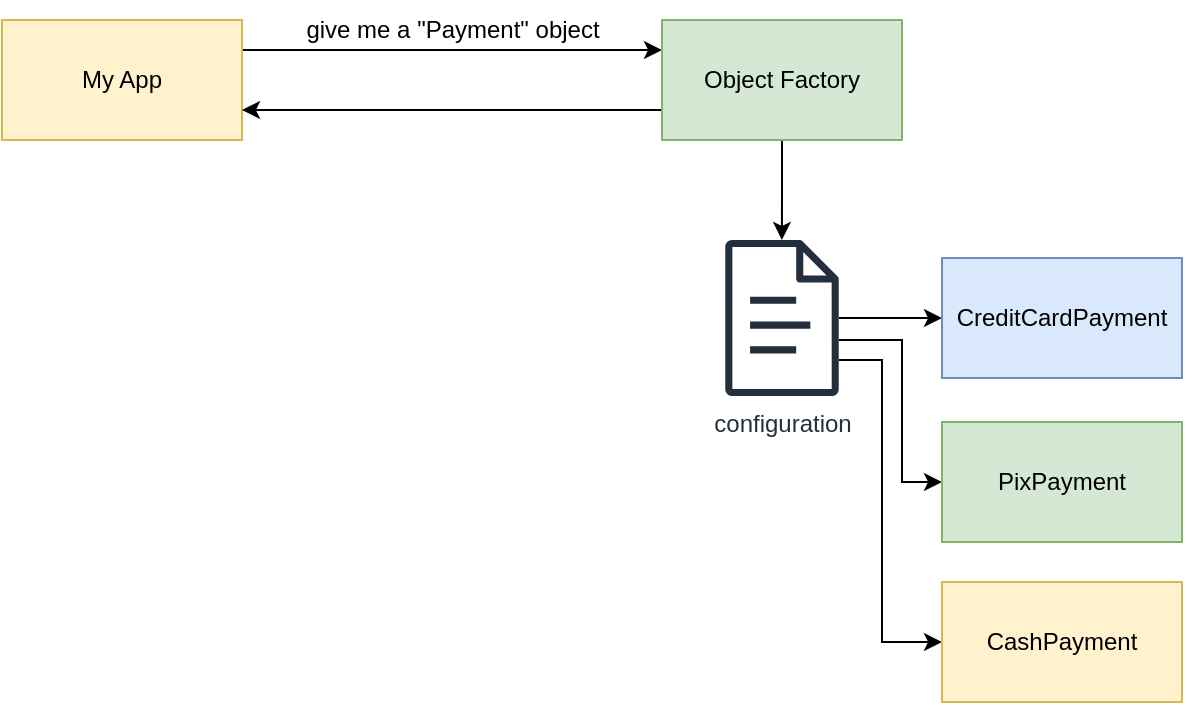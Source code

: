 <mxfile version="24.2.5" type="device">
  <diagram name="Page-1" id="dQeiNejjAbZQLN7YZDwO">
    <mxGraphModel dx="523" dy="570" grid="1" gridSize="10" guides="1" tooltips="1" connect="1" arrows="1" fold="1" page="1" pageScale="1" pageWidth="850" pageHeight="1100" math="0" shadow="0">
      <root>
        <mxCell id="0" />
        <mxCell id="1" parent="0" />
        <mxCell id="pZK1ddqQYXmrN1PJfE1U-3" style="edgeStyle=orthogonalEdgeStyle;rounded=0;orthogonalLoop=1;jettySize=auto;html=1;exitX=1;exitY=0.25;exitDx=0;exitDy=0;entryX=0;entryY=0.25;entryDx=0;entryDy=0;" edge="1" parent="1" source="pZK1ddqQYXmrN1PJfE1U-1" target="pZK1ddqQYXmrN1PJfE1U-2">
          <mxGeometry relative="1" as="geometry" />
        </mxCell>
        <mxCell id="pZK1ddqQYXmrN1PJfE1U-1" value="My App" style="rounded=0;whiteSpace=wrap;html=1;fillColor=#fff2cc;strokeColor=#d6b656;" vertex="1" parent="1">
          <mxGeometry x="190" y="380" width="120" height="60" as="geometry" />
        </mxCell>
        <mxCell id="pZK1ddqQYXmrN1PJfE1U-4" style="edgeStyle=orthogonalEdgeStyle;rounded=0;orthogonalLoop=1;jettySize=auto;html=1;exitX=0;exitY=0.75;exitDx=0;exitDy=0;entryX=1;entryY=0.75;entryDx=0;entryDy=0;" edge="1" parent="1" source="pZK1ddqQYXmrN1PJfE1U-2" target="pZK1ddqQYXmrN1PJfE1U-1">
          <mxGeometry relative="1" as="geometry" />
        </mxCell>
        <mxCell id="pZK1ddqQYXmrN1PJfE1U-7" style="edgeStyle=orthogonalEdgeStyle;rounded=0;orthogonalLoop=1;jettySize=auto;html=1;" edge="1" parent="1" source="pZK1ddqQYXmrN1PJfE1U-2" target="pZK1ddqQYXmrN1PJfE1U-6">
          <mxGeometry relative="1" as="geometry" />
        </mxCell>
        <mxCell id="pZK1ddqQYXmrN1PJfE1U-2" value="Object Factory" style="rounded=0;whiteSpace=wrap;html=1;fillColor=#d5e8d4;strokeColor=#82b366;" vertex="1" parent="1">
          <mxGeometry x="520" y="380" width="120" height="60" as="geometry" />
        </mxCell>
        <mxCell id="pZK1ddqQYXmrN1PJfE1U-5" value="give me a &quot;Payment&quot; object" style="text;html=1;align=center;verticalAlign=middle;resizable=0;points=[];autosize=1;strokeColor=none;fillColor=none;" vertex="1" parent="1">
          <mxGeometry x="330" y="370" width="170" height="30" as="geometry" />
        </mxCell>
        <mxCell id="pZK1ddqQYXmrN1PJfE1U-19" style="edgeStyle=orthogonalEdgeStyle;rounded=0;orthogonalLoop=1;jettySize=auto;html=1;" edge="1" parent="1" source="pZK1ddqQYXmrN1PJfE1U-6" target="pZK1ddqQYXmrN1PJfE1U-9">
          <mxGeometry relative="1" as="geometry" />
        </mxCell>
        <mxCell id="pZK1ddqQYXmrN1PJfE1U-20" style="edgeStyle=orthogonalEdgeStyle;rounded=0;orthogonalLoop=1;jettySize=auto;html=1;entryX=0;entryY=0.5;entryDx=0;entryDy=0;" edge="1" parent="1" source="pZK1ddqQYXmrN1PJfE1U-6" target="pZK1ddqQYXmrN1PJfE1U-8">
          <mxGeometry relative="1" as="geometry">
            <Array as="points">
              <mxPoint x="640" y="540" />
              <mxPoint x="640" y="611" />
            </Array>
          </mxGeometry>
        </mxCell>
        <mxCell id="pZK1ddqQYXmrN1PJfE1U-21" style="edgeStyle=orthogonalEdgeStyle;rounded=0;orthogonalLoop=1;jettySize=auto;html=1;entryX=0;entryY=0.5;entryDx=0;entryDy=0;" edge="1" parent="1" source="pZK1ddqQYXmrN1PJfE1U-6" target="pZK1ddqQYXmrN1PJfE1U-10">
          <mxGeometry relative="1" as="geometry">
            <Array as="points">
              <mxPoint x="630" y="550" />
              <mxPoint x="630" y="691" />
            </Array>
          </mxGeometry>
        </mxCell>
        <mxCell id="pZK1ddqQYXmrN1PJfE1U-6" value="configuration" style="sketch=0;outlineConnect=0;fontColor=#232F3E;gradientColor=none;fillColor=#232F3D;strokeColor=none;dashed=0;verticalLabelPosition=bottom;verticalAlign=top;align=center;html=1;fontSize=12;fontStyle=0;aspect=fixed;pointerEvents=1;shape=mxgraph.aws4.document;" vertex="1" parent="1">
          <mxGeometry x="551.5" y="490" width="57" height="78" as="geometry" />
        </mxCell>
        <mxCell id="pZK1ddqQYXmrN1PJfE1U-8" value="PixPayment" style="rounded=0;whiteSpace=wrap;html=1;fillColor=#d5e8d4;strokeColor=#82b366;" vertex="1" parent="1">
          <mxGeometry x="660" y="581" width="120" height="60" as="geometry" />
        </mxCell>
        <mxCell id="pZK1ddqQYXmrN1PJfE1U-9" value="CreditCardPayment" style="rounded=0;whiteSpace=wrap;html=1;fillColor=#dae8fc;strokeColor=#6c8ebf;" vertex="1" parent="1">
          <mxGeometry x="660" y="499" width="120" height="60" as="geometry" />
        </mxCell>
        <mxCell id="pZK1ddqQYXmrN1PJfE1U-10" value="CashPayment" style="rounded=0;whiteSpace=wrap;html=1;fillColor=#fff2cc;strokeColor=#d6b656;" vertex="1" parent="1">
          <mxGeometry x="660" y="661" width="120" height="60" as="geometry" />
        </mxCell>
      </root>
    </mxGraphModel>
  </diagram>
</mxfile>
